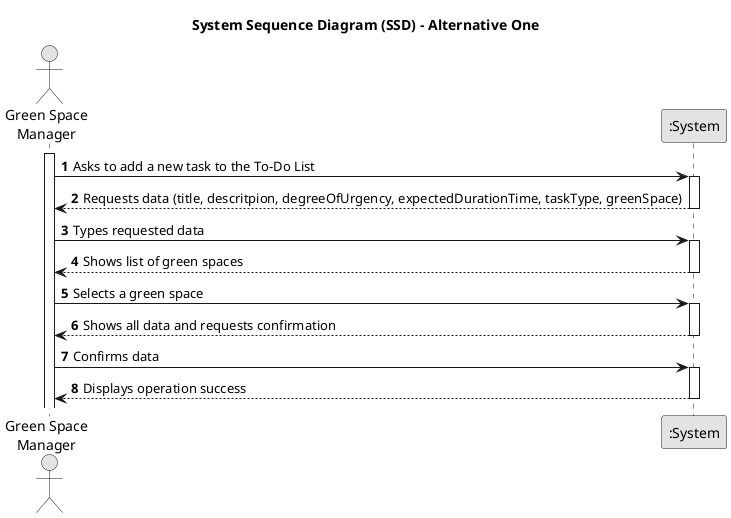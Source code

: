 @startuml
skinparam monochrome true
skinparam packageStyle rectangle
skinparam shadowing false

title System Sequence Diagram (SSD) - Alternative One

autonumber

actor "Green Space\nManager" as GSM
participant ":System" as System

activate GSM

    GSM -> System : Asks to add a new task to the To-Do List
    activate System

        System --> GSM : Requests data (title, descritpion, degreeOfUrgency, expectedDurationTime, taskType, greenSpace)
    deactivate System

    GSM -> System : Types requested data
    activate System

        System --> GSM : Shows list of green spaces
    deactivate System

    GSM -> System : Selects a green space
    activate System

        System --> GSM : Shows all data and requests confirmation
    deactivate System

    GSM -> System : Confirms data
    activate System

        System --> GSM : Displays operation success
    deactivate System

@enduml